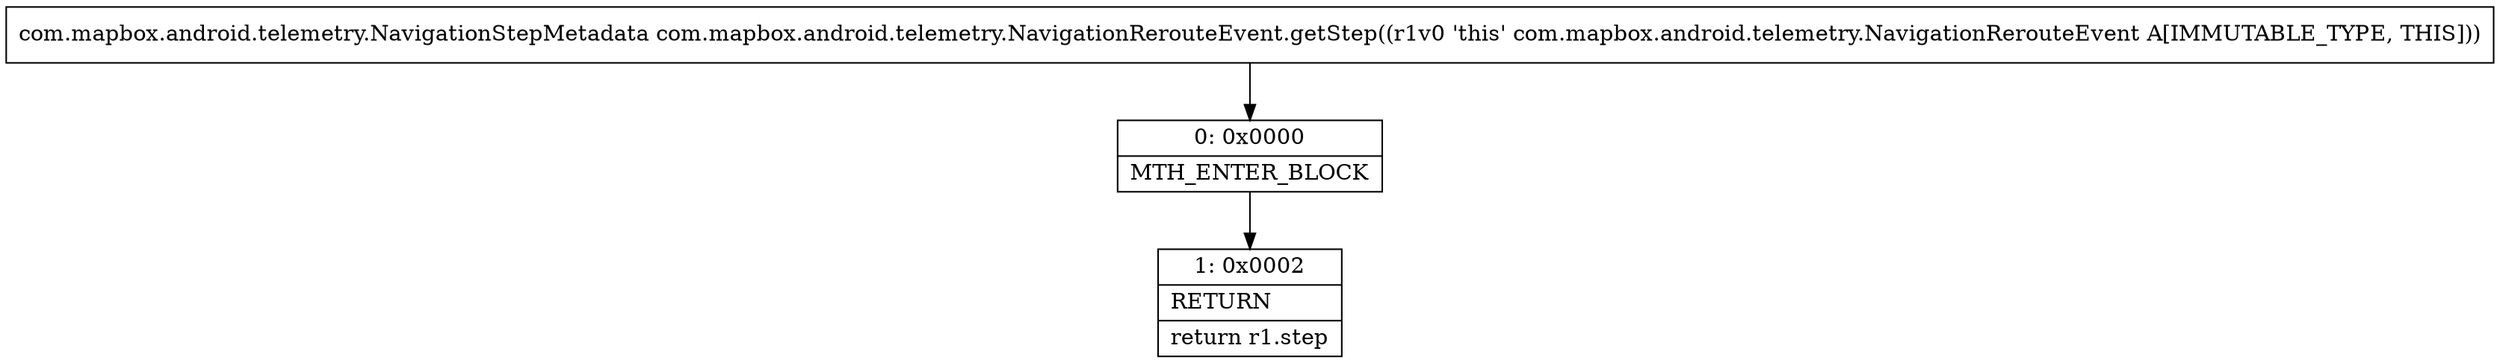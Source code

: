 digraph "CFG forcom.mapbox.android.telemetry.NavigationRerouteEvent.getStep()Lcom\/mapbox\/android\/telemetry\/NavigationStepMetadata;" {
Node_0 [shape=record,label="{0\:\ 0x0000|MTH_ENTER_BLOCK\l}"];
Node_1 [shape=record,label="{1\:\ 0x0002|RETURN\l|return r1.step\l}"];
MethodNode[shape=record,label="{com.mapbox.android.telemetry.NavigationStepMetadata com.mapbox.android.telemetry.NavigationRerouteEvent.getStep((r1v0 'this' com.mapbox.android.telemetry.NavigationRerouteEvent A[IMMUTABLE_TYPE, THIS])) }"];
MethodNode -> Node_0;
Node_0 -> Node_1;
}

